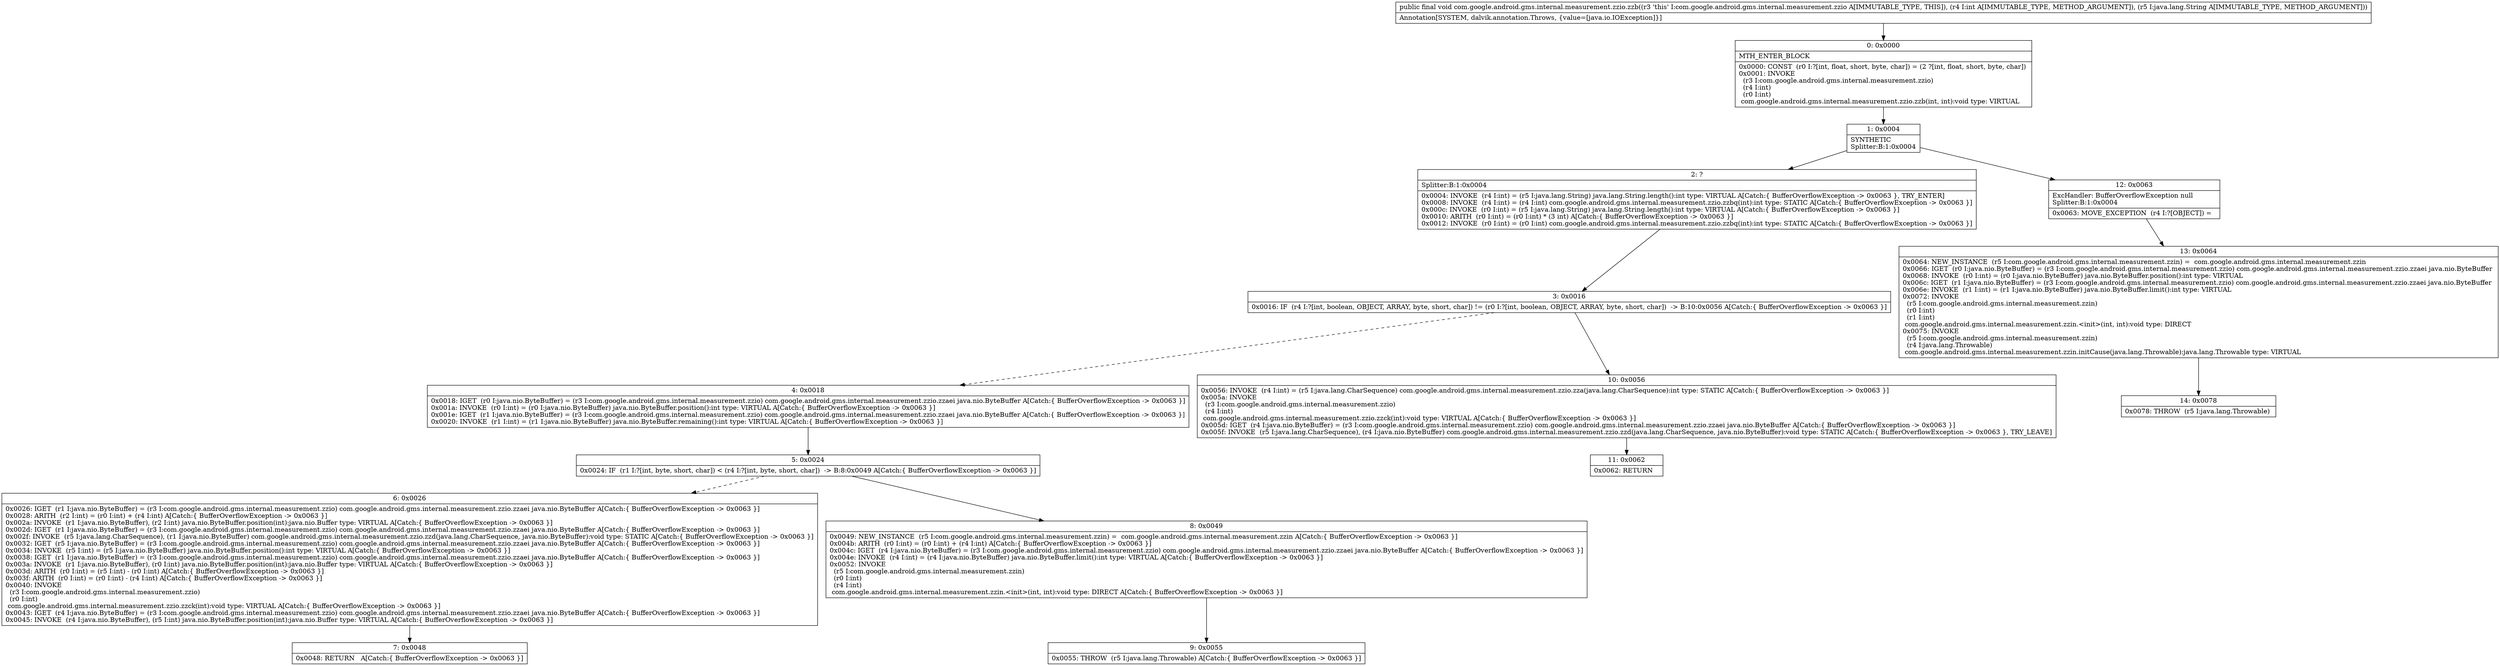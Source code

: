 digraph "CFG forcom.google.android.gms.internal.measurement.zzio.zzb(ILjava\/lang\/String;)V" {
Node_0 [shape=record,label="{0\:\ 0x0000|MTH_ENTER_BLOCK\l|0x0000: CONST  (r0 I:?[int, float, short, byte, char]) = (2 ?[int, float, short, byte, char]) \l0x0001: INVOKE  \l  (r3 I:com.google.android.gms.internal.measurement.zzio)\l  (r4 I:int)\l  (r0 I:int)\l com.google.android.gms.internal.measurement.zzio.zzb(int, int):void type: VIRTUAL \l}"];
Node_1 [shape=record,label="{1\:\ 0x0004|SYNTHETIC\lSplitter:B:1:0x0004\l}"];
Node_2 [shape=record,label="{2\:\ ?|Splitter:B:1:0x0004\l|0x0004: INVOKE  (r4 I:int) = (r5 I:java.lang.String) java.lang.String.length():int type: VIRTUAL A[Catch:\{ BufferOverflowException \-\> 0x0063 \}, TRY_ENTER]\l0x0008: INVOKE  (r4 I:int) = (r4 I:int) com.google.android.gms.internal.measurement.zzio.zzbq(int):int type: STATIC A[Catch:\{ BufferOverflowException \-\> 0x0063 \}]\l0x000c: INVOKE  (r0 I:int) = (r5 I:java.lang.String) java.lang.String.length():int type: VIRTUAL A[Catch:\{ BufferOverflowException \-\> 0x0063 \}]\l0x0010: ARITH  (r0 I:int) = (r0 I:int) * (3 int) A[Catch:\{ BufferOverflowException \-\> 0x0063 \}]\l0x0012: INVOKE  (r0 I:int) = (r0 I:int) com.google.android.gms.internal.measurement.zzio.zzbq(int):int type: STATIC A[Catch:\{ BufferOverflowException \-\> 0x0063 \}]\l}"];
Node_3 [shape=record,label="{3\:\ 0x0016|0x0016: IF  (r4 I:?[int, boolean, OBJECT, ARRAY, byte, short, char]) != (r0 I:?[int, boolean, OBJECT, ARRAY, byte, short, char])  \-\> B:10:0x0056 A[Catch:\{ BufferOverflowException \-\> 0x0063 \}]\l}"];
Node_4 [shape=record,label="{4\:\ 0x0018|0x0018: IGET  (r0 I:java.nio.ByteBuffer) = (r3 I:com.google.android.gms.internal.measurement.zzio) com.google.android.gms.internal.measurement.zzio.zzaei java.nio.ByteBuffer A[Catch:\{ BufferOverflowException \-\> 0x0063 \}]\l0x001a: INVOKE  (r0 I:int) = (r0 I:java.nio.ByteBuffer) java.nio.ByteBuffer.position():int type: VIRTUAL A[Catch:\{ BufferOverflowException \-\> 0x0063 \}]\l0x001e: IGET  (r1 I:java.nio.ByteBuffer) = (r3 I:com.google.android.gms.internal.measurement.zzio) com.google.android.gms.internal.measurement.zzio.zzaei java.nio.ByteBuffer A[Catch:\{ BufferOverflowException \-\> 0x0063 \}]\l0x0020: INVOKE  (r1 I:int) = (r1 I:java.nio.ByteBuffer) java.nio.ByteBuffer.remaining():int type: VIRTUAL A[Catch:\{ BufferOverflowException \-\> 0x0063 \}]\l}"];
Node_5 [shape=record,label="{5\:\ 0x0024|0x0024: IF  (r1 I:?[int, byte, short, char]) \< (r4 I:?[int, byte, short, char])  \-\> B:8:0x0049 A[Catch:\{ BufferOverflowException \-\> 0x0063 \}]\l}"];
Node_6 [shape=record,label="{6\:\ 0x0026|0x0026: IGET  (r1 I:java.nio.ByteBuffer) = (r3 I:com.google.android.gms.internal.measurement.zzio) com.google.android.gms.internal.measurement.zzio.zzaei java.nio.ByteBuffer A[Catch:\{ BufferOverflowException \-\> 0x0063 \}]\l0x0028: ARITH  (r2 I:int) = (r0 I:int) + (r4 I:int) A[Catch:\{ BufferOverflowException \-\> 0x0063 \}]\l0x002a: INVOKE  (r1 I:java.nio.ByteBuffer), (r2 I:int) java.nio.ByteBuffer.position(int):java.nio.Buffer type: VIRTUAL A[Catch:\{ BufferOverflowException \-\> 0x0063 \}]\l0x002d: IGET  (r1 I:java.nio.ByteBuffer) = (r3 I:com.google.android.gms.internal.measurement.zzio) com.google.android.gms.internal.measurement.zzio.zzaei java.nio.ByteBuffer A[Catch:\{ BufferOverflowException \-\> 0x0063 \}]\l0x002f: INVOKE  (r5 I:java.lang.CharSequence), (r1 I:java.nio.ByteBuffer) com.google.android.gms.internal.measurement.zzio.zzd(java.lang.CharSequence, java.nio.ByteBuffer):void type: STATIC A[Catch:\{ BufferOverflowException \-\> 0x0063 \}]\l0x0032: IGET  (r5 I:java.nio.ByteBuffer) = (r3 I:com.google.android.gms.internal.measurement.zzio) com.google.android.gms.internal.measurement.zzio.zzaei java.nio.ByteBuffer A[Catch:\{ BufferOverflowException \-\> 0x0063 \}]\l0x0034: INVOKE  (r5 I:int) = (r5 I:java.nio.ByteBuffer) java.nio.ByteBuffer.position():int type: VIRTUAL A[Catch:\{ BufferOverflowException \-\> 0x0063 \}]\l0x0038: IGET  (r1 I:java.nio.ByteBuffer) = (r3 I:com.google.android.gms.internal.measurement.zzio) com.google.android.gms.internal.measurement.zzio.zzaei java.nio.ByteBuffer A[Catch:\{ BufferOverflowException \-\> 0x0063 \}]\l0x003a: INVOKE  (r1 I:java.nio.ByteBuffer), (r0 I:int) java.nio.ByteBuffer.position(int):java.nio.Buffer type: VIRTUAL A[Catch:\{ BufferOverflowException \-\> 0x0063 \}]\l0x003d: ARITH  (r0 I:int) = (r5 I:int) \- (r0 I:int) A[Catch:\{ BufferOverflowException \-\> 0x0063 \}]\l0x003f: ARITH  (r0 I:int) = (r0 I:int) \- (r4 I:int) A[Catch:\{ BufferOverflowException \-\> 0x0063 \}]\l0x0040: INVOKE  \l  (r3 I:com.google.android.gms.internal.measurement.zzio)\l  (r0 I:int)\l com.google.android.gms.internal.measurement.zzio.zzck(int):void type: VIRTUAL A[Catch:\{ BufferOverflowException \-\> 0x0063 \}]\l0x0043: IGET  (r4 I:java.nio.ByteBuffer) = (r3 I:com.google.android.gms.internal.measurement.zzio) com.google.android.gms.internal.measurement.zzio.zzaei java.nio.ByteBuffer A[Catch:\{ BufferOverflowException \-\> 0x0063 \}]\l0x0045: INVOKE  (r4 I:java.nio.ByteBuffer), (r5 I:int) java.nio.ByteBuffer.position(int):java.nio.Buffer type: VIRTUAL A[Catch:\{ BufferOverflowException \-\> 0x0063 \}]\l}"];
Node_7 [shape=record,label="{7\:\ 0x0048|0x0048: RETURN   A[Catch:\{ BufferOverflowException \-\> 0x0063 \}]\l}"];
Node_8 [shape=record,label="{8\:\ 0x0049|0x0049: NEW_INSTANCE  (r5 I:com.google.android.gms.internal.measurement.zzin) =  com.google.android.gms.internal.measurement.zzin A[Catch:\{ BufferOverflowException \-\> 0x0063 \}]\l0x004b: ARITH  (r0 I:int) = (r0 I:int) + (r4 I:int) A[Catch:\{ BufferOverflowException \-\> 0x0063 \}]\l0x004c: IGET  (r4 I:java.nio.ByteBuffer) = (r3 I:com.google.android.gms.internal.measurement.zzio) com.google.android.gms.internal.measurement.zzio.zzaei java.nio.ByteBuffer A[Catch:\{ BufferOverflowException \-\> 0x0063 \}]\l0x004e: INVOKE  (r4 I:int) = (r4 I:java.nio.ByteBuffer) java.nio.ByteBuffer.limit():int type: VIRTUAL A[Catch:\{ BufferOverflowException \-\> 0x0063 \}]\l0x0052: INVOKE  \l  (r5 I:com.google.android.gms.internal.measurement.zzin)\l  (r0 I:int)\l  (r4 I:int)\l com.google.android.gms.internal.measurement.zzin.\<init\>(int, int):void type: DIRECT A[Catch:\{ BufferOverflowException \-\> 0x0063 \}]\l}"];
Node_9 [shape=record,label="{9\:\ 0x0055|0x0055: THROW  (r5 I:java.lang.Throwable) A[Catch:\{ BufferOverflowException \-\> 0x0063 \}]\l}"];
Node_10 [shape=record,label="{10\:\ 0x0056|0x0056: INVOKE  (r4 I:int) = (r5 I:java.lang.CharSequence) com.google.android.gms.internal.measurement.zzio.zza(java.lang.CharSequence):int type: STATIC A[Catch:\{ BufferOverflowException \-\> 0x0063 \}]\l0x005a: INVOKE  \l  (r3 I:com.google.android.gms.internal.measurement.zzio)\l  (r4 I:int)\l com.google.android.gms.internal.measurement.zzio.zzck(int):void type: VIRTUAL A[Catch:\{ BufferOverflowException \-\> 0x0063 \}]\l0x005d: IGET  (r4 I:java.nio.ByteBuffer) = (r3 I:com.google.android.gms.internal.measurement.zzio) com.google.android.gms.internal.measurement.zzio.zzaei java.nio.ByteBuffer A[Catch:\{ BufferOverflowException \-\> 0x0063 \}]\l0x005f: INVOKE  (r5 I:java.lang.CharSequence), (r4 I:java.nio.ByteBuffer) com.google.android.gms.internal.measurement.zzio.zzd(java.lang.CharSequence, java.nio.ByteBuffer):void type: STATIC A[Catch:\{ BufferOverflowException \-\> 0x0063 \}, TRY_LEAVE]\l}"];
Node_11 [shape=record,label="{11\:\ 0x0062|0x0062: RETURN   \l}"];
Node_12 [shape=record,label="{12\:\ 0x0063|ExcHandler: BufferOverflowException null\lSplitter:B:1:0x0004\l|0x0063: MOVE_EXCEPTION  (r4 I:?[OBJECT]) =  \l}"];
Node_13 [shape=record,label="{13\:\ 0x0064|0x0064: NEW_INSTANCE  (r5 I:com.google.android.gms.internal.measurement.zzin) =  com.google.android.gms.internal.measurement.zzin \l0x0066: IGET  (r0 I:java.nio.ByteBuffer) = (r3 I:com.google.android.gms.internal.measurement.zzio) com.google.android.gms.internal.measurement.zzio.zzaei java.nio.ByteBuffer \l0x0068: INVOKE  (r0 I:int) = (r0 I:java.nio.ByteBuffer) java.nio.ByteBuffer.position():int type: VIRTUAL \l0x006c: IGET  (r1 I:java.nio.ByteBuffer) = (r3 I:com.google.android.gms.internal.measurement.zzio) com.google.android.gms.internal.measurement.zzio.zzaei java.nio.ByteBuffer \l0x006e: INVOKE  (r1 I:int) = (r1 I:java.nio.ByteBuffer) java.nio.ByteBuffer.limit():int type: VIRTUAL \l0x0072: INVOKE  \l  (r5 I:com.google.android.gms.internal.measurement.zzin)\l  (r0 I:int)\l  (r1 I:int)\l com.google.android.gms.internal.measurement.zzin.\<init\>(int, int):void type: DIRECT \l0x0075: INVOKE  \l  (r5 I:com.google.android.gms.internal.measurement.zzin)\l  (r4 I:java.lang.Throwable)\l com.google.android.gms.internal.measurement.zzin.initCause(java.lang.Throwable):java.lang.Throwable type: VIRTUAL \l}"];
Node_14 [shape=record,label="{14\:\ 0x0078|0x0078: THROW  (r5 I:java.lang.Throwable) \l}"];
MethodNode[shape=record,label="{public final void com.google.android.gms.internal.measurement.zzio.zzb((r3 'this' I:com.google.android.gms.internal.measurement.zzio A[IMMUTABLE_TYPE, THIS]), (r4 I:int A[IMMUTABLE_TYPE, METHOD_ARGUMENT]), (r5 I:java.lang.String A[IMMUTABLE_TYPE, METHOD_ARGUMENT]))  | Annotation[SYSTEM, dalvik.annotation.Throws, \{value=[java.io.IOException]\}]\l}"];
MethodNode -> Node_0;
Node_0 -> Node_1;
Node_1 -> Node_2;
Node_1 -> Node_12;
Node_2 -> Node_3;
Node_3 -> Node_4[style=dashed];
Node_3 -> Node_10;
Node_4 -> Node_5;
Node_5 -> Node_6[style=dashed];
Node_5 -> Node_8;
Node_6 -> Node_7;
Node_8 -> Node_9;
Node_10 -> Node_11;
Node_12 -> Node_13;
Node_13 -> Node_14;
}

